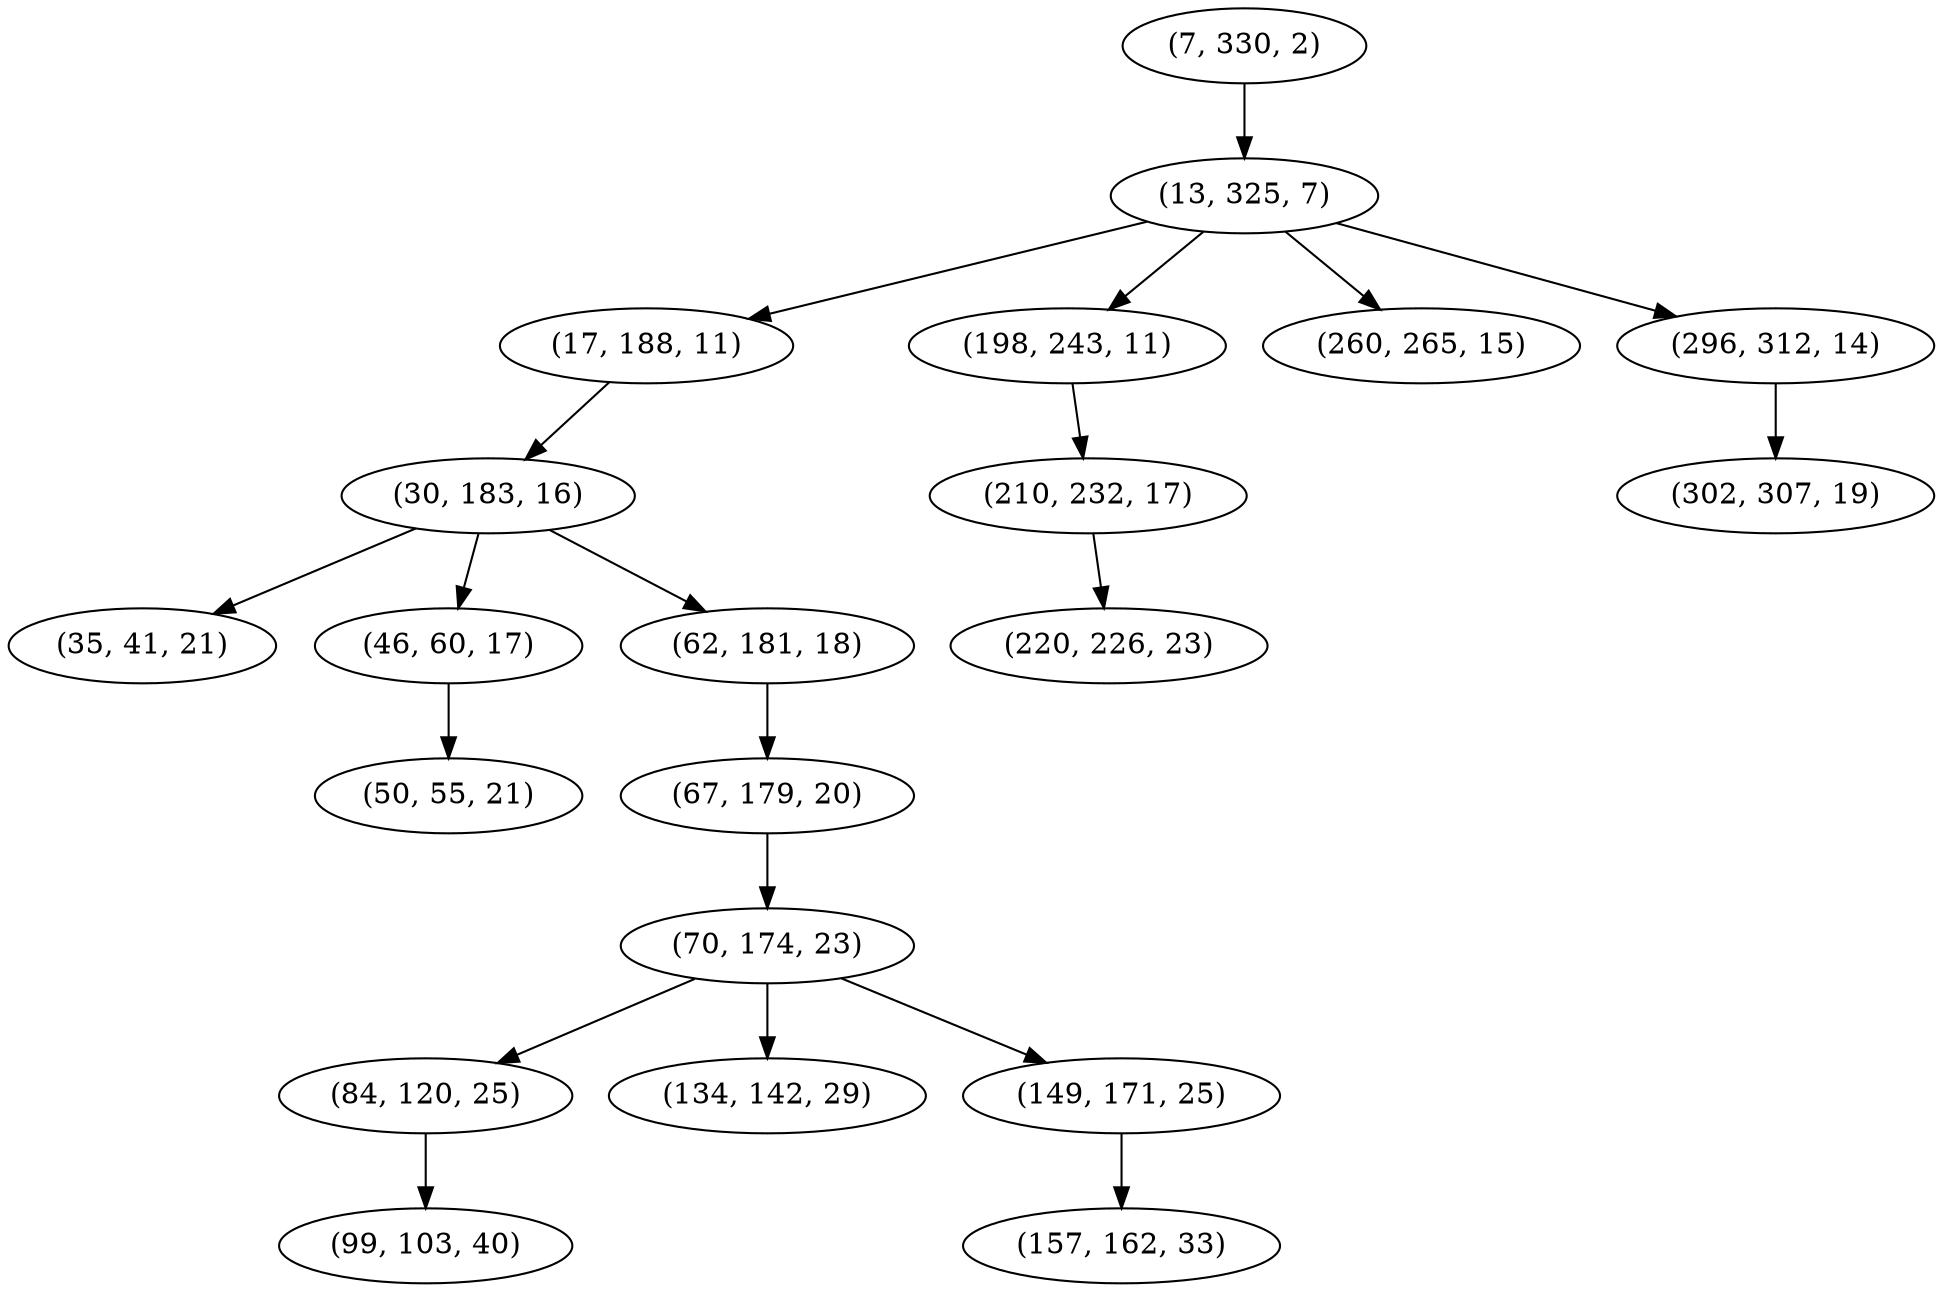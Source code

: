 digraph tree {
    "(7, 330, 2)";
    "(13, 325, 7)";
    "(17, 188, 11)";
    "(30, 183, 16)";
    "(35, 41, 21)";
    "(46, 60, 17)";
    "(50, 55, 21)";
    "(62, 181, 18)";
    "(67, 179, 20)";
    "(70, 174, 23)";
    "(84, 120, 25)";
    "(99, 103, 40)";
    "(134, 142, 29)";
    "(149, 171, 25)";
    "(157, 162, 33)";
    "(198, 243, 11)";
    "(210, 232, 17)";
    "(220, 226, 23)";
    "(260, 265, 15)";
    "(296, 312, 14)";
    "(302, 307, 19)";
    "(7, 330, 2)" -> "(13, 325, 7)";
    "(13, 325, 7)" -> "(17, 188, 11)";
    "(13, 325, 7)" -> "(198, 243, 11)";
    "(13, 325, 7)" -> "(260, 265, 15)";
    "(13, 325, 7)" -> "(296, 312, 14)";
    "(17, 188, 11)" -> "(30, 183, 16)";
    "(30, 183, 16)" -> "(35, 41, 21)";
    "(30, 183, 16)" -> "(46, 60, 17)";
    "(30, 183, 16)" -> "(62, 181, 18)";
    "(46, 60, 17)" -> "(50, 55, 21)";
    "(62, 181, 18)" -> "(67, 179, 20)";
    "(67, 179, 20)" -> "(70, 174, 23)";
    "(70, 174, 23)" -> "(84, 120, 25)";
    "(70, 174, 23)" -> "(134, 142, 29)";
    "(70, 174, 23)" -> "(149, 171, 25)";
    "(84, 120, 25)" -> "(99, 103, 40)";
    "(149, 171, 25)" -> "(157, 162, 33)";
    "(198, 243, 11)" -> "(210, 232, 17)";
    "(210, 232, 17)" -> "(220, 226, 23)";
    "(296, 312, 14)" -> "(302, 307, 19)";
}

